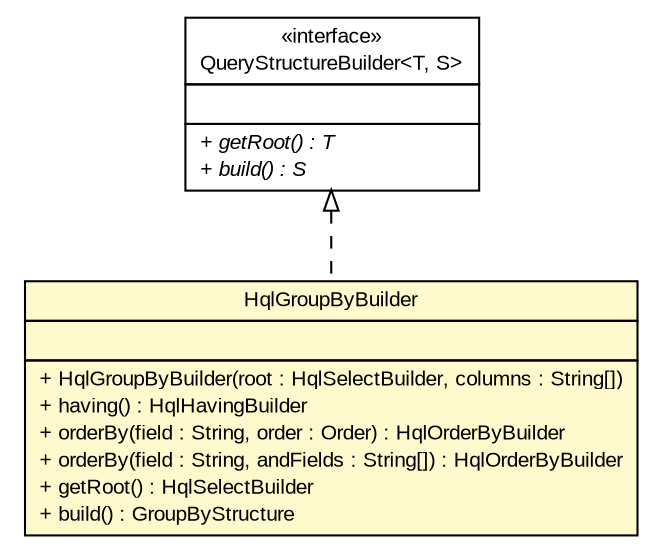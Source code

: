 #!/usr/local/bin/dot
#
# Class diagram 
# Generated by UMLGraph version R5_6 (http://www.umlgraph.org/)
#

digraph G {
	edge [fontname="arial",fontsize=10,labelfontname="arial",labelfontsize=10];
	node [fontname="arial",fontsize=10,shape=plaintext];
	nodesep=0.25;
	ranksep=0.5;
	// br.gov.to.sefaz.persistence.query.builder.hql.select.groupby.HqlGroupByBuilder
	c420220 [label=<<table title="br.gov.to.sefaz.persistence.query.builder.hql.select.groupby.HqlGroupByBuilder" border="0" cellborder="1" cellspacing="0" cellpadding="2" port="p" bgcolor="lemonChiffon" href="./HqlGroupByBuilder.html">
		<tr><td><table border="0" cellspacing="0" cellpadding="1">
<tr><td align="center" balign="center"> HqlGroupByBuilder </td></tr>
		</table></td></tr>
		<tr><td><table border="0" cellspacing="0" cellpadding="1">
<tr><td align="left" balign="left">  </td></tr>
		</table></td></tr>
		<tr><td><table border="0" cellspacing="0" cellpadding="1">
<tr><td align="left" balign="left"> + HqlGroupByBuilder(root : HqlSelectBuilder, columns : String[]) </td></tr>
<tr><td align="left" balign="left"> + having() : HqlHavingBuilder </td></tr>
<tr><td align="left" balign="left"> + orderBy(field : String, order : Order) : HqlOrderByBuilder </td></tr>
<tr><td align="left" balign="left"> + orderBy(field : String, andFields : String[]) : HqlOrderByBuilder </td></tr>
<tr><td align="left" balign="left"> + getRoot() : HqlSelectBuilder </td></tr>
<tr><td align="left" balign="left"> + build() : GroupByStructure </td></tr>
		</table></td></tr>
		</table>>, URL="./HqlGroupByBuilder.html", fontname="arial", fontcolor="black", fontsize=10.0];
	// br.gov.to.sefaz.persistence.query.builder.QueryStructureBuilder<T, S>
	c420232 [label=<<table title="br.gov.to.sefaz.persistence.query.builder.QueryStructureBuilder" border="0" cellborder="1" cellspacing="0" cellpadding="2" port="p" href="../../../QueryStructureBuilder.html">
		<tr><td><table border="0" cellspacing="0" cellpadding="1">
<tr><td align="center" balign="center"> &#171;interface&#187; </td></tr>
<tr><td align="center" balign="center"> QueryStructureBuilder&lt;T, S&gt; </td></tr>
		</table></td></tr>
		<tr><td><table border="0" cellspacing="0" cellpadding="1">
<tr><td align="left" balign="left">  </td></tr>
		</table></td></tr>
		<tr><td><table border="0" cellspacing="0" cellpadding="1">
<tr><td align="left" balign="left"><font face="arial italic" point-size="10.0"> + getRoot() : T </font></td></tr>
<tr><td align="left" balign="left"><font face="arial italic" point-size="10.0"> + build() : S </font></td></tr>
		</table></td></tr>
		</table>>, URL="../../../QueryStructureBuilder.html", fontname="arial", fontcolor="black", fontsize=10.0];
	//br.gov.to.sefaz.persistence.query.builder.hql.select.groupby.HqlGroupByBuilder implements br.gov.to.sefaz.persistence.query.builder.QueryStructureBuilder<T, S>
	c420232:p -> c420220:p [dir=back,arrowtail=empty,style=dashed];
}

